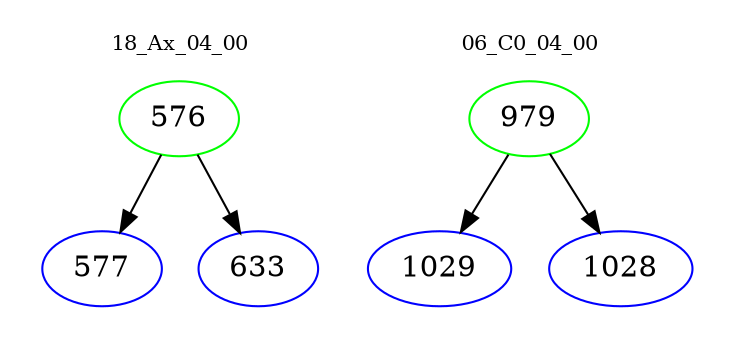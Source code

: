 digraph{
subgraph cluster_0 {
color = white
label = "18_Ax_04_00";
fontsize=10;
T0_576 [label="576", color="green"]
T0_576 -> T0_577 [color="black"]
T0_577 [label="577", color="blue"]
T0_576 -> T0_633 [color="black"]
T0_633 [label="633", color="blue"]
}
subgraph cluster_1 {
color = white
label = "06_C0_04_00";
fontsize=10;
T1_979 [label="979", color="green"]
T1_979 -> T1_1029 [color="black"]
T1_1029 [label="1029", color="blue"]
T1_979 -> T1_1028 [color="black"]
T1_1028 [label="1028", color="blue"]
}
}
